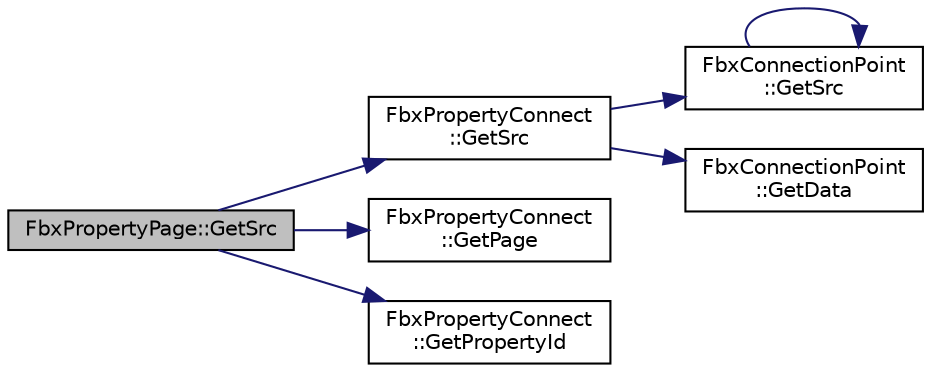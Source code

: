 digraph "FbxPropertyPage::GetSrc"
{
  edge [fontname="Helvetica",fontsize="10",labelfontname="Helvetica",labelfontsize="10"];
  node [fontname="Helvetica",fontsize="10",shape=record];
  rankdir="LR";
  Node201 [label="FbxPropertyPage::GetSrc",height=0.2,width=0.4,color="black", fillcolor="grey75", style="filled", fontcolor="black"];
  Node201 -> Node202 [color="midnightblue",fontsize="10",style="solid",fontname="Helvetica"];
  Node202 [label="FbxPropertyConnect\l::GetSrc",height=0.2,width=0.4,color="black", fillcolor="white", style="filled",URL="$class_fbx_property_connect.html#a7e32cdbf1b598eb7d187af169b9939e1"];
  Node202 -> Node203 [color="midnightblue",fontsize="10",style="solid",fontname="Helvetica"];
  Node203 [label="FbxConnectionPoint\l::GetSrc",height=0.2,width=0.4,color="black", fillcolor="white", style="filled",URL="$class_fbx_connection_point.html#a87dcd2781e9860479e780c807f7e9b2b"];
  Node203 -> Node203 [color="midnightblue",fontsize="10",style="solid",fontname="Helvetica"];
  Node202 -> Node204 [color="midnightblue",fontsize="10",style="solid",fontname="Helvetica"];
  Node204 [label="FbxConnectionPoint\l::GetData",height=0.2,width=0.4,color="black", fillcolor="white", style="filled",URL="$class_fbx_connection_point.html#a52b3cc91f090580f9ae53d1da380b50a"];
  Node201 -> Node205 [color="midnightblue",fontsize="10",style="solid",fontname="Helvetica"];
  Node205 [label="FbxPropertyConnect\l::GetPage",height=0.2,width=0.4,color="black", fillcolor="white", style="filled",URL="$class_fbx_property_connect.html#a738445f2445642878f28886d95e107e9"];
  Node201 -> Node206 [color="midnightblue",fontsize="10",style="solid",fontname="Helvetica"];
  Node206 [label="FbxPropertyConnect\l::GetPropertyId",height=0.2,width=0.4,color="black", fillcolor="white", style="filled",URL="$class_fbx_property_connect.html#af2dd9a64ff4fa806d330d7f21eeb9dbf"];
}
